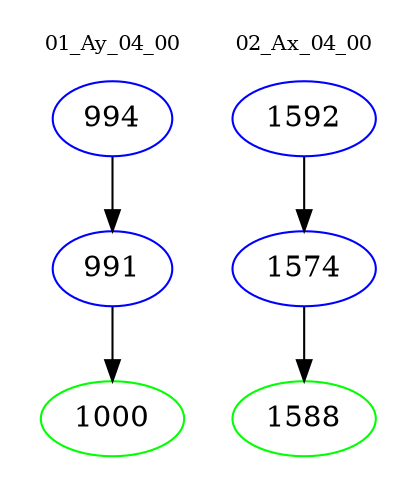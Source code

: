 digraph{
subgraph cluster_0 {
color = white
label = "01_Ay_04_00";
fontsize=10;
T0_994 [label="994", color="blue"]
T0_994 -> T0_991 [color="black"]
T0_991 [label="991", color="blue"]
T0_991 -> T0_1000 [color="black"]
T0_1000 [label="1000", color="green"]
}
subgraph cluster_1 {
color = white
label = "02_Ax_04_00";
fontsize=10;
T1_1592 [label="1592", color="blue"]
T1_1592 -> T1_1574 [color="black"]
T1_1574 [label="1574", color="blue"]
T1_1574 -> T1_1588 [color="black"]
T1_1588 [label="1588", color="green"]
}
}
